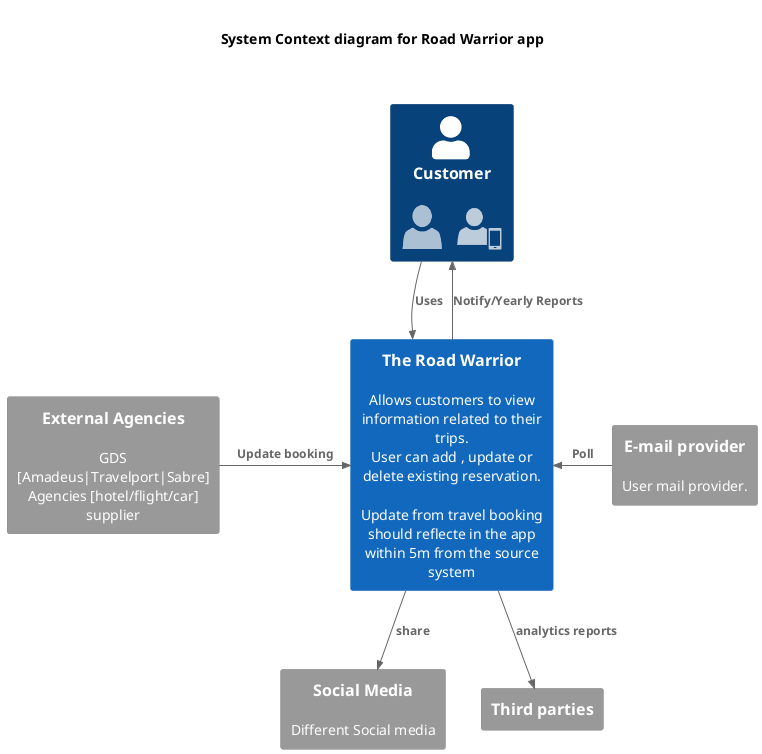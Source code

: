@startuml
!include <c4/C4_Context.puml>  

'ref http://plantuml.com/stdlib
!include <office/Users/user.puml>
!include <office/Users/mobile_user.puml>

'LAYOUT_WITH_LEGEND

hide stereotype

title \n    System Context diagram for **Road Warrior** app\n\n

Person(customer  , Customer , "<$user>   <$mobile_user>" )

System(road_warrior, "The Road Warrior", "Allows customers to view information related to their trips. \nUser can add , update or delete existing reservation.\n\nUpdate from travel booking should reflecte in the app within 5m from the source system")

System_Ext(email_provider, "E-mail provider", "User mail provider.")
System_Ext(social_media, "Social Media", "Different Social media")
System_Ext(third_parties, "Third parties")
System_Ext(ext_agencies, "External Agencies", "GDS [Amadeus|Travelport|Sabre]\nAgencies [hotel/flight/car] supplier")

Rel(customer, road_warrior, "Uses")
Rel_Back(customer, road_warrior, "Notify/Yearly Reports")
'Rel_Back(customer, mail_system, "Sends e-mails to")
'Rel_Neighbor(banking_system, mail_system, "Sends e-mails", "SMTP")
Rel_Back_Neighbor(road_warrior, email_provider, "Poll")
Rel_Neighbor(ext_agencies, road_warrior, "Update booking")
Rel(road_warrior, social_media, "share")
Rel(road_warrior, third_parties, "analytics reports")
@enduml
